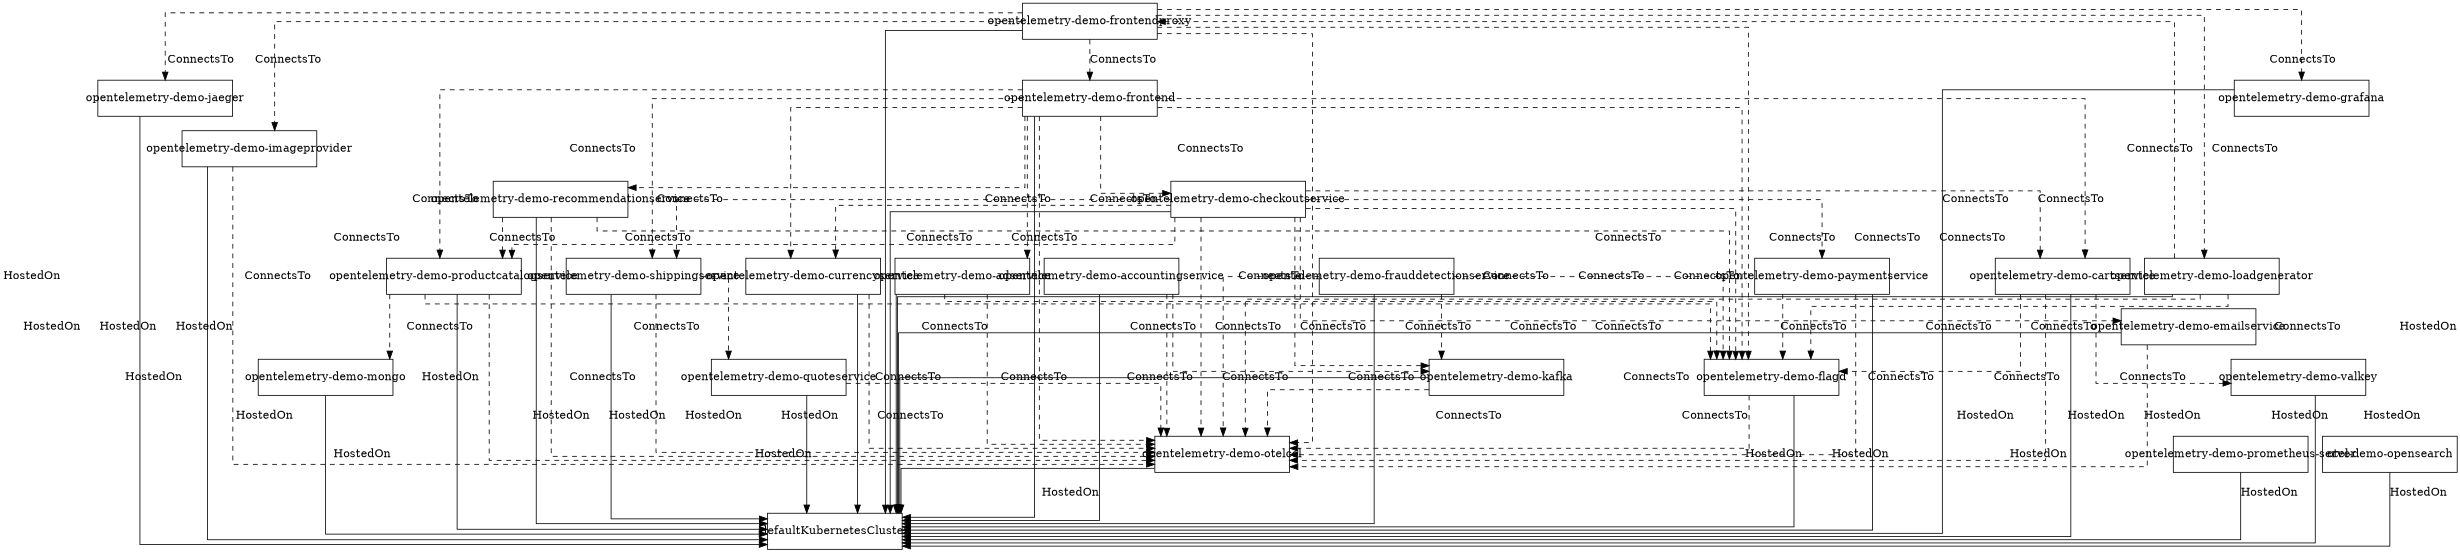 strict digraph {
    graph [dpi=96.0, ratio="compress", size="16.4,8.89", splines="ortho"]
    node [fixedsize="true", shape="polygon",  width=2.34, height=0.63]
    edge [label="HostedOn", style="solid"]
    "defaultKubernetesCluster"
    "opentelemetry-demo-jaeger"
    "opentelemetry-demo-imageprovider"
    "opentelemetry-demo-prometheus-server"
    "opentelemetry-demo-frontendproxy"
    "opentelemetry-demo-shippingservice"
    "opentelemetry-demo-cartservice"
    "otel-demo-opensearch"
    "opentelemetry-demo-productcatalogservice"
    "opentelemetry-demo-checkoutservice"
    "opentelemetry-demo-valkey"
    "opentelemetry-demo-otelcol"
    "opentelemetry-demo-currencyservice"
    "opentelemetry-demo-frontend"
    "opentelemetry-demo-kafka"
    "opentelemetry-demo-quoteservice"
    "opentelemetry-demo-emailservice"
    "opentelemetry-demo-flagd"
    "opentelemetry-demo-adservice"
    "opentelemetry-demo-recommendationservice"
    "opentelemetry-demo-accountingservice"
    "opentelemetry-demo-paymentservice"
    "opentelemetry-demo-frauddetectionservice"
    "opentelemetry-demo-grafana"
    "opentelemetry-demo-loadgenerator"
    "opentelemetry-demo-mongo"
    "opentelemetry-demo-valkey" -> "defaultKubernetesCluster"
    "opentelemetry-demo-frontendproxy" -> "defaultKubernetesCluster"
    "opentelemetry-demo-paymentservice" -> "defaultKubernetesCluster"
    "opentelemetry-demo-flagd" -> "defaultKubernetesCluster"
    "opentelemetry-demo-accountingservice" -> "defaultKubernetesCluster"
    "opentelemetry-demo-frauddetectionservice" -> "defaultKubernetesCluster"
    "opentelemetry-demo-productcatalogservice" -> "defaultKubernetesCluster"
    "opentelemetry-demo-adservice" -> "defaultKubernetesCluster"
    "opentelemetry-demo-recommendationservice" -> "defaultKubernetesCluster"
    "opentelemetry-demo-otelcol" -> "defaultKubernetesCluster"
    "opentelemetry-demo-mongo" -> "defaultKubernetesCluster"
    "opentelemetry-demo-grafana" -> "defaultKubernetesCluster"
    "opentelemetry-demo-frontend" -> "defaultKubernetesCluster"
    "opentelemetry-demo-quoteservice" -> "defaultKubernetesCluster"
    "otel-demo-opensearch" -> "defaultKubernetesCluster"
    "opentelemetry-demo-loadgenerator" -> "defaultKubernetesCluster"
    "opentelemetry-demo-currencyservice" -> "defaultKubernetesCluster"
    "opentelemetry-demo-shippingservice" -> "defaultKubernetesCluster"
    "opentelemetry-demo-checkoutservice" -> "defaultKubernetesCluster"
    "opentelemetry-demo-kafka" -> "defaultKubernetesCluster"
    "opentelemetry-demo-prometheus-server" -> "defaultKubernetesCluster"
    "opentelemetry-demo-cartservice" -> "defaultKubernetesCluster"
    "opentelemetry-demo-jaeger" -> "defaultKubernetesCluster"
    "opentelemetry-demo-imageprovider" -> "defaultKubernetesCluster"
    "opentelemetry-demo-emailservice" -> "defaultKubernetesCluster"
    subgraph {
        edge [label="ConnectsTo", style="dashed"]
        "opentelemetry-demo-frontend" -> { "opentelemetry-demo-currencyservice" "opentelemetry-demo-otelcol" "opentelemetry-demo-cartservice" "opentelemetry-demo-shippingservice" "opentelemetry-demo-adservice" "opentelemetry-demo-recommendationservice" "opentelemetry-demo-productcatalogservice" "opentelemetry-demo-checkoutservice" "opentelemetry-demo-flagd" } [weight=2]
        "opentelemetry-demo-quoteservice" -> "opentelemetry-demo-otelcol"
        "opentelemetry-demo-loadgenerator" -> { "opentelemetry-demo-otelcol" "opentelemetry-demo-frontendproxy" "opentelemetry-demo-flagd" } [weight=2]
        "opentelemetry-demo-frontendproxy" -> { "opentelemetry-demo-frontend" "opentelemetry-demo-imageprovider" "opentelemetry-demo-jaeger" "opentelemetry-demo-otelcol" "opentelemetry-demo-loadgenerator" "opentelemetry-demo-grafana" "opentelemetry-demo-flagd" } [weight=2]
        "opentelemetry-demo-paymentservice" -> { "opentelemetry-demo-otelcol" "opentelemetry-demo-flagd" } [weight=2]
        "opentelemetry-demo-flagd" -> "opentelemetry-demo-otelcol"
        "opentelemetry-demo-accountingservice" -> { "opentelemetry-demo-otelcol" "opentelemetry-demo-kafka" } [weight=2]
        "opentelemetry-demo-frauddetectionservice" -> { "opentelemetry-demo-otelcol" "opentelemetry-demo-flagd" "opentelemetry-demo-kafka" } [weight=2]
        "opentelemetry-demo-currencyservice" -> "opentelemetry-demo-otelcol"
        "opentelemetry-demo-productcatalogservice" -> { "opentelemetry-demo-mongo" "opentelemetry-demo-otelcol" "opentelemetry-demo-flagd" } [weight=2]
        "opentelemetry-demo-shippingservice" -> { "opentelemetry-demo-otelcol" "opentelemetry-demo-quoteservice" } [weight=2]
        "opentelemetry-demo-checkoutservice" -> { "opentelemetry-demo-currencyservice" "opentelemetry-demo-otelcol" "opentelemetry-demo-paymentservice" "opentelemetry-demo-cartservice" "opentelemetry-demo-shippingservice" "opentelemetry-demo-emailservice" "opentelemetry-demo-productcatalogservice" "opentelemetry-demo-flagd" "opentelemetry-demo-kafka" } [weight=2]
        "opentelemetry-demo-adservice" -> { "opentelemetry-demo-otelcol" "opentelemetry-demo-flagd" } [weight=2]
        "opentelemetry-demo-recommendationservice" -> { "opentelemetry-demo-productcatalogservice" "opentelemetry-demo-otelcol" "opentelemetry-demo-flagd" } [weight=2]
        "opentelemetry-demo-kafka" -> "opentelemetry-demo-otelcol"
        "opentelemetry-demo-cartservice" -> { "opentelemetry-demo-otelcol" "opentelemetry-demo-valkey" "opentelemetry-demo-flagd" } [weight=2]
        "opentelemetry-demo-imageprovider" -> "opentelemetry-demo-otelcol"
        "opentelemetry-demo-emailservice" -> "opentelemetry-demo-otelcol"
    }
}
